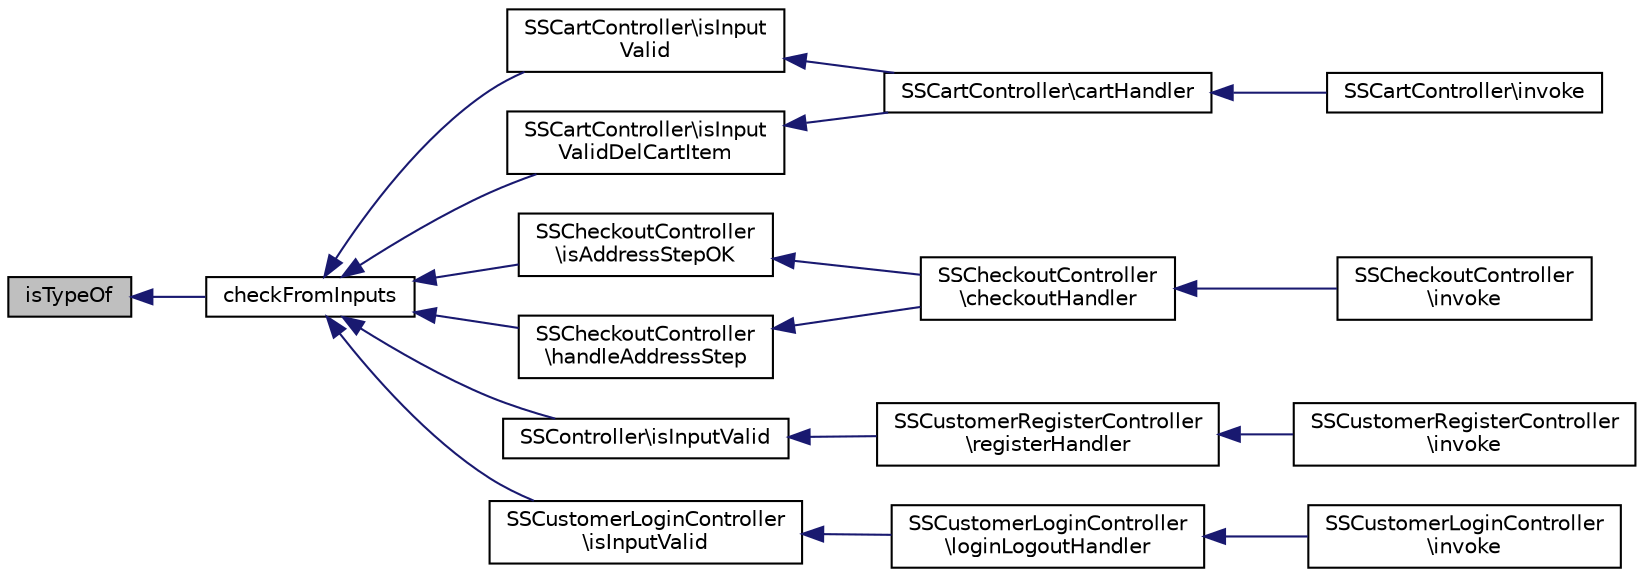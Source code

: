 digraph "isTypeOf"
{
  edge [fontname="Helvetica",fontsize="10",labelfontname="Helvetica",labelfontsize="10"];
  node [fontname="Helvetica",fontsize="10",shape=record];
  rankdir="LR";
  Node1 [label="isTypeOf",height=0.2,width=0.4,color="black", fillcolor="grey75", style="filled", fontcolor="black"];
  Node1 -> Node2 [dir="back",color="midnightblue",fontsize="10",style="solid",fontname="Helvetica"];
  Node2 [label="checkFromInputs",height=0.2,width=0.4,color="black", fillcolor="white", style="filled",URL="$class_s_s_helper.html#aa5b72ccad634190aa632064e18c35216",tooltip="Formular Inputs überprüfen. "];
  Node2 -> Node3 [dir="back",color="midnightblue",fontsize="10",style="solid",fontname="Helvetica"];
  Node3 [label="SSCartController\\isInput\lValid",height=0.2,width=0.4,color="black", fillcolor="white", style="filled",URL="$class_s_s_cart_controller.html#a9798c65d2a3254277e5b7943c4e289fd",tooltip="Überprüfen der Formular Daten. "];
  Node3 -> Node4 [dir="back",color="midnightblue",fontsize="10",style="solid",fontname="Helvetica"];
  Node4 [label="SSCartController\\cartHandler",height=0.2,width=0.4,color="black", fillcolor="white", style="filled",URL="$class_s_s_cart_controller.html#a2c1bca073d30c416f2519f6df81e2ade",tooltip="Warenkorb Handler. "];
  Node4 -> Node5 [dir="back",color="midnightblue",fontsize="10",style="solid",fontname="Helvetica"];
  Node5 [label="SSCartController\\invoke",height=0.2,width=0.4,color="black", fillcolor="white", style="filled",URL="$class_s_s_cart_controller.html#a969cad912937b1e2e6e66b49d8148738",tooltip="Starter. "];
  Node2 -> Node6 [dir="back",color="midnightblue",fontsize="10",style="solid",fontname="Helvetica"];
  Node6 [label="SSCartController\\isInput\lValidDelCartItem",height=0.2,width=0.4,color="black", fillcolor="white", style="filled",URL="$class_s_s_cart_controller.html#a5241ac1c725fb8f183f2f6a375b068c8",tooltip="Überprüfen der Eingabe zum Artikel entfernen. "];
  Node6 -> Node4 [dir="back",color="midnightblue",fontsize="10",style="solid",fontname="Helvetica"];
  Node2 -> Node7 [dir="back",color="midnightblue",fontsize="10",style="solid",fontname="Helvetica"];
  Node7 [label="SSCheckoutController\l\\isAddressStepOK",height=0.2,width=0.4,color="black", fillcolor="white", style="filled",URL="$class_s_s_checkout_controller.html#a9df854ae91d98455f35fca3ebcfffe4f",tooltip="Prüfen ob Schritt ok. "];
  Node7 -> Node8 [dir="back",color="midnightblue",fontsize="10",style="solid",fontname="Helvetica"];
  Node8 [label="SSCheckoutController\l\\checkoutHandler",height=0.2,width=0.4,color="black", fillcolor="white", style="filled",URL="$class_s_s_checkout_controller.html#aa2a0d5ed77007dbe98a2be79f430971e"];
  Node8 -> Node9 [dir="back",color="midnightblue",fontsize="10",style="solid",fontname="Helvetica"];
  Node9 [label="SSCheckoutController\l\\invoke",height=0.2,width=0.4,color="black", fillcolor="white", style="filled",URL="$class_s_s_checkout_controller.html#a969cad912937b1e2e6e66b49d8148738"];
  Node2 -> Node10 [dir="back",color="midnightblue",fontsize="10",style="solid",fontname="Helvetica"];
  Node10 [label="SSCheckoutController\l\\handleAddressStep",height=0.2,width=0.4,color="black", fillcolor="white", style="filled",URL="$class_s_s_checkout_controller.html#a591ddd7bd573dd36b23cf23c3d6817e1",tooltip="Adresse Login-Handler. "];
  Node10 -> Node8 [dir="back",color="midnightblue",fontsize="10",style="solid",fontname="Helvetica"];
  Node2 -> Node11 [dir="back",color="midnightblue",fontsize="10",style="solid",fontname="Helvetica"];
  Node11 [label="SSController\\isInputValid",height=0.2,width=0.4,color="black", fillcolor="white", style="filled",URL="$class_s_s_controller.html#a9798c65d2a3254277e5b7943c4e289fd",tooltip="Benutzereingabe überprüfen. "];
  Node11 -> Node12 [dir="back",color="midnightblue",fontsize="10",style="solid",fontname="Helvetica"];
  Node12 [label="SSCustomerRegisterController\l\\registerHandler",height=0.2,width=0.4,color="black", fillcolor="white", style="filled",URL="$class_s_s_customer_register_controller.html#adddd117376568a7b87dad19df619c956",tooltip="Formular Daten speichern. "];
  Node12 -> Node13 [dir="back",color="midnightblue",fontsize="10",style="solid",fontname="Helvetica"];
  Node13 [label="SSCustomerRegisterController\l\\invoke",height=0.2,width=0.4,color="black", fillcolor="white", style="filled",URL="$class_s_s_customer_register_controller.html#a969cad912937b1e2e6e66b49d8148738",tooltip="Registrieren Starten. "];
  Node2 -> Node14 [dir="back",color="midnightblue",fontsize="10",style="solid",fontname="Helvetica"];
  Node14 [label="SSCustomerLoginController\l\\isInputValid",height=0.2,width=0.4,color="black", fillcolor="white", style="filled",URL="$class_s_s_customer_login_controller.html#a9798c65d2a3254277e5b7943c4e289fd",tooltip="Benutzereingabe überprüfen. "];
  Node14 -> Node15 [dir="back",color="midnightblue",fontsize="10",style="solid",fontname="Helvetica"];
  Node15 [label="SSCustomerLoginController\l\\loginLogoutHandler",height=0.2,width=0.4,color="black", fillcolor="white", style="filled",URL="$class_s_s_customer_login_controller.html#a1ec48b325777925c936a89a25214cb92",tooltip="Login / Logout Logik. "];
  Node15 -> Node16 [dir="back",color="midnightblue",fontsize="10",style="solid",fontname="Helvetica"];
  Node16 [label="SSCustomerLoginController\l\\invoke",height=0.2,width=0.4,color="black", fillcolor="white", style="filled",URL="$class_s_s_customer_login_controller.html#a969cad912937b1e2e6e66b49d8148738",tooltip="Start. "];
}
